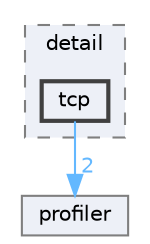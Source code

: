 digraph "tcp"
{
 // INTERACTIVE_SVG=YES
 // LATEX_PDF_SIZE
  bgcolor="transparent";
  edge [fontname=Helvetica,fontsize=10,labelfontname=Helvetica,labelfontsize=10];
  node [fontname=Helvetica,fontsize=10,shape=box,height=0.2,width=0.4];
  compound=true
  subgraph clusterdir_d64eca314ebb95b8ef9e91613b20b92b {
    graph [ bgcolor="#edf0f7", pencolor="grey50", label="detail", fontname=Helvetica,fontsize=10 style="filled,dashed", URL="dir_d64eca314ebb95b8ef9e91613b20b92b.html",tooltip=""]
  dir_30b1b987a702c7bae5a754a2aaffd34a [label="tcp", fillcolor="#edf0f7", color="grey25", style="filled,bold", URL="dir_30b1b987a702c7bae5a754a2aaffd34a.html",tooltip=""];
  }
  dir_a44fab28cda52915bea048e19f74f82b [label="profiler", fillcolor="#edf0f7", color="grey50", style="filled", URL="dir_a44fab28cda52915bea048e19f74f82b.html",tooltip=""];
  dir_30b1b987a702c7bae5a754a2aaffd34a->dir_a44fab28cda52915bea048e19f74f82b [headlabel="2", labeldistance=1.5 headhref="dir_000059_000038.html" href="dir_000059_000038.html" color="steelblue1" fontcolor="steelblue1"];
}
